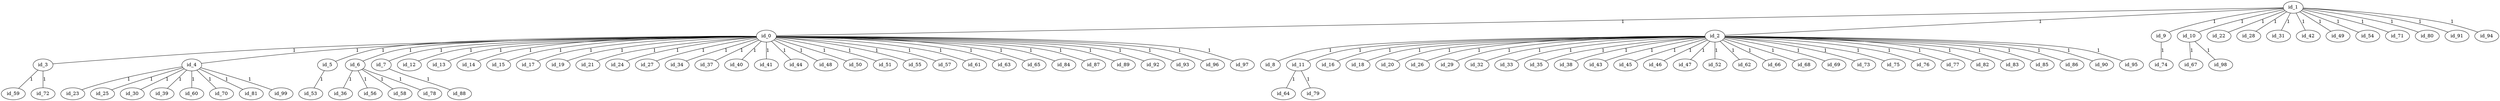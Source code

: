 graph GR{
id_0;
id_1;
id_2;
id_3;
id_4;
id_5;
id_6;
id_7;
id_8;
id_9;
id_10;
id_11;
id_12;
id_13;
id_14;
id_15;
id_16;
id_17;
id_18;
id_19;
id_20;
id_21;
id_22;
id_23;
id_24;
id_25;
id_26;
id_27;
id_28;
id_29;
id_30;
id_31;
id_32;
id_33;
id_34;
id_35;
id_36;
id_37;
id_38;
id_39;
id_40;
id_41;
id_42;
id_43;
id_44;
id_45;
id_46;
id_47;
id_48;
id_49;
id_50;
id_51;
id_52;
id_53;
id_54;
id_55;
id_56;
id_57;
id_58;
id_59;
id_60;
id_61;
id_62;
id_63;
id_64;
id_65;
id_66;
id_67;
id_68;
id_69;
id_70;
id_71;
id_72;
id_73;
id_74;
id_75;
id_76;
id_77;
id_78;
id_79;
id_80;
id_81;
id_82;
id_83;
id_84;
id_85;
id_86;
id_87;
id_88;
id_89;
id_90;
id_91;
id_92;
id_93;
id_94;
id_95;
id_96;
id_97;
id_98;
id_99;
id_1--id_0[label=1];
id_1--id_2[label=1];
id_1--id_9[label=1];
id_1--id_10[label=1];
id_1--id_22[label=1];
id_1--id_28[label=1];
id_1--id_31[label=1];
id_1--id_42[label=1];
id_1--id_49[label=1];
id_1--id_54[label=1];
id_1--id_71[label=1];
id_1--id_80[label=1];
id_1--id_91[label=1];
id_1--id_94[label=1];
id_0--id_3[label=1];
id_0--id_4[label=1];
id_0--id_5[label=1];
id_0--id_6[label=1];
id_0--id_7[label=1];
id_0--id_12[label=1];
id_0--id_13[label=1];
id_0--id_14[label=1];
id_0--id_15[label=1];
id_0--id_17[label=1];
id_0--id_19[label=1];
id_0--id_21[label=1];
id_0--id_24[label=1];
id_0--id_27[label=1];
id_0--id_34[label=1];
id_0--id_37[label=1];
id_0--id_40[label=1];
id_0--id_41[label=1];
id_0--id_44[label=1];
id_0--id_48[label=1];
id_0--id_50[label=1];
id_0--id_51[label=1];
id_0--id_55[label=1];
id_0--id_57[label=1];
id_0--id_61[label=1];
id_0--id_63[label=1];
id_0--id_65[label=1];
id_0--id_84[label=1];
id_0--id_87[label=1];
id_0--id_89[label=1];
id_0--id_92[label=1];
id_0--id_93[label=1];
id_0--id_96[label=1];
id_0--id_97[label=1];
id_2--id_8[label=1];
id_2--id_11[label=1];
id_2--id_16[label=1];
id_2--id_18[label=1];
id_2--id_20[label=1];
id_2--id_26[label=1];
id_2--id_29[label=1];
id_2--id_32[label=1];
id_2--id_33[label=1];
id_2--id_35[label=1];
id_2--id_38[label=1];
id_2--id_43[label=1];
id_2--id_45[label=1];
id_2--id_46[label=1];
id_2--id_47[label=1];
id_2--id_52[label=1];
id_2--id_62[label=1];
id_2--id_66[label=1];
id_2--id_68[label=1];
id_2--id_69[label=1];
id_2--id_73[label=1];
id_2--id_75[label=1];
id_2--id_76[label=1];
id_2--id_77[label=1];
id_2--id_82[label=1];
id_2--id_83[label=1];
id_2--id_85[label=1];
id_2--id_86[label=1];
id_2--id_90[label=1];
id_2--id_95[label=1];
id_9--id_74[label=1];
id_10--id_67[label=1];
id_10--id_98[label=1];
id_3--id_59[label=1];
id_3--id_72[label=1];
id_4--id_23[label=1];
id_4--id_25[label=1];
id_4--id_30[label=1];
id_4--id_39[label=1];
id_4--id_60[label=1];
id_4--id_70[label=1];
id_4--id_81[label=1];
id_4--id_99[label=1];
id_5--id_53[label=1];
id_6--id_36[label=1];
id_6--id_56[label=1];
id_6--id_58[label=1];
id_6--id_78[label=1];
id_7--id_88[label=1];
id_11--id_64[label=1];
id_11--id_79[label=1];
}